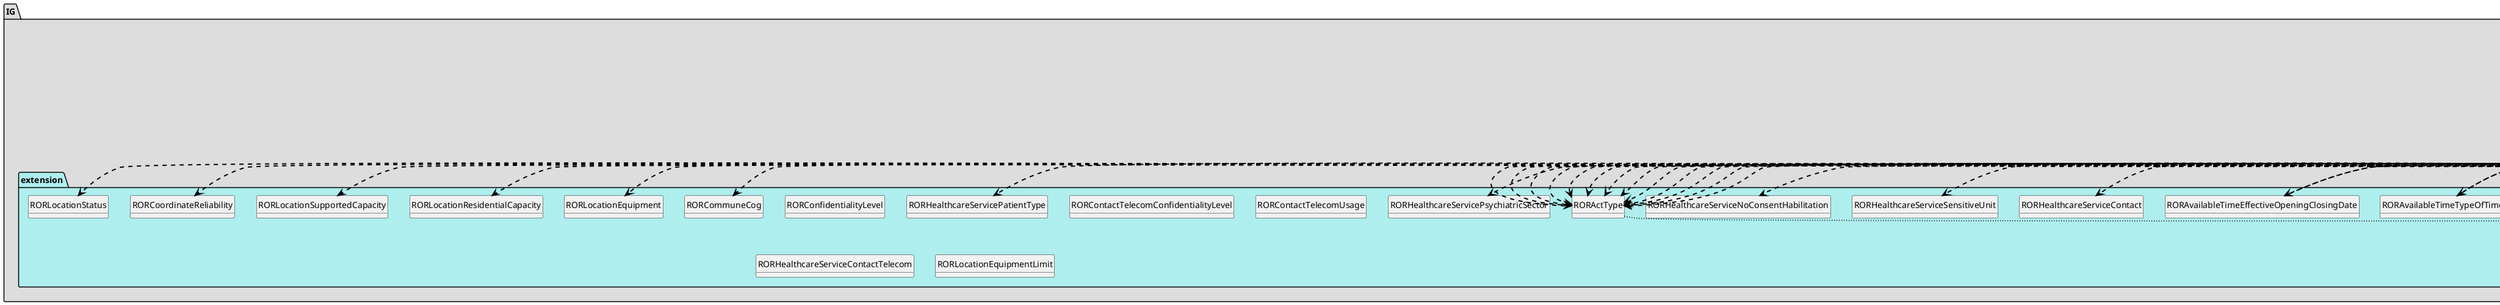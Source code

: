 @startuml
set namespaceSeparator ?
hide circle
hide class fields

package IG #DDDDDD{

     package Profiles #DDDDDD{

        class RORHealthcareService{

             HealthcareService.id => [None..None]
             HealthcareService.meta => [None..None]
             HealthcareService.meta.lastUpdated => [1..None]
             HealthcareService.meta.tag => [None..None]
             HealthcareService.meta.tag:codeRegion => [0..1]
             HealthcareService.extension => [3..None]
             HealthcareService.extension:ror-territorial-division => <&plus>[0..*]
             HealthcareService.extension:ror-healthcareservice-sensitive-unit => <&plus>[1..1]
             HealthcareService.extension:ror-healthcareservice-no-consent-habilitation => <&plus>[0..1]
             HealthcareService.extension:ror-healthcareservice-psychiatric-sector => <&plus>[0..*]
             HealthcareService.extension:ror-healthcareservice-patient-type => <&plus>[1..1]
             HealthcareService.extension:ror-healthcareservice-contact => <&plus>[0..*]
             HealthcareService.extension:ror-meta-creation-date => <&plus>[1..1]
             HealthcareService.identifier => [1..1]
             HealthcareService.active => [None..None]
             HealthcareService.providedBy => [None..None]
             HealthcareService.category => [None..1]
             HealthcareService.type => [1..1]
             HealthcareService.specialty => [1..None]
             HealthcareService.specialty:operationalActivity => [1..1]
             HealthcareService.specialty:operationalActivityFamily => [0..1]
             HealthcareService.location => [None..None]
             HealthcareService.name => [None..None]
             HealthcareService.comment => [None..None]
             HealthcareService.telecom => [None..None]
             HealthcareService.telecom.extension => [2..None]
             HealthcareService.telecom.extension:ror-telecom-communication-channel => <&plus>[1..1]
             HealthcareService.telecom.extension:ror-telecom-usage => <&plus>[0..1]
             HealthcareService.telecom.extension:ror-telecom-confidentiality-level => <&plus>[1..1]
             HealthcareService.telecom.value => [1..None]
             HealthcareService.coverageArea => [None..None]
             HealthcareService.characteristic => [1..None]
             HealthcareService.characteristic.extension:ror-act-type => <&plus>[0..1]
             HealthcareService.characteristic:receptionType => [0..1]
             HealthcareService.characteristic:receptionType.extension:ror-act-type => <&plus>[0..0]
             HealthcareService.characteristic:careMode => [1..1]
             HealthcareService.characteristic:careMode.extension:ror-act-type => <&plus>[0..0]
             HealthcareService.characteristic:receptionModality => [0..*]
             HealthcareService.characteristic:receptionModality.extension:ror-act-type => <&plus>[0..0]
             HealthcareService.characteristic:managementType => [0..*]
             HealthcareService.characteristic:managementType.extension:ror-act-type => <&plus>[0..0]
             HealthcareService.characteristic:specificAct => [0..*]
             HealthcareService.characteristic:specificAct.extension => [1..None]
             HealthcareService.characteristic:specificAct.extension:ror-act-type => <&plus>[1..1]
             HealthcareService.characteristic:specificAct.extension:ror-act-type.value[x] => <&plus>[None..None]
             HealthcareService.characteristic:outsideOfficeAct => [0..*]
             HealthcareService.characteristic:outsideOfficeAct.extension => [1..None]
             HealthcareService.characteristic:outsideOfficeAct.extension:ror-act-type => <&plus>[1..1]
             HealthcareService.characteristic:outsideOfficeAct.extension:ror-act-type.value[x] => <&plus>[None..None]
             HealthcareService.characteristic:takingCareSpeciality => [0..*]
             HealthcareService.characteristic:takingCareSpeciality.extension:ror-act-type => <&plus>[0..0]
             HealthcareService.characteristic:annualOpening => [0..1]
             HealthcareService.characteristic:annualOpening.extension:ror-act-type => <&plus>[0..0]
             HealthcareService.characteristic:ressourceProfession => [0..*]
             HealthcareService.characteristic:ressourceProfession.extension:ror-act-type => <&plus>[0..0]
             HealthcareService.characteristic:specificCompetence => [0..*]
             HealthcareService.characteristic:specificCompetence.extension:ror-act-type => <&plus>[0..0]
             HealthcareService.characteristic:expertiseLevel => [0..*]
             HealthcareService.characteristic:expertiseLevel.extension:ror-act-type => <&plus>[0..0]
             HealthcareService.characteristic:temporalityStopService => [0..1]
             HealthcareService.characteristic:temporalityStopService.extension:ror-act-type => <&plus>[0..0]
             HealthcareService.availableTime => [None..None]
             HealthcareService.availableTime.extension:ror-available-time-type-of-time => <&plus>[0..1]
             HealthcareService.availableTime.extension:ror-available-time-effective-opening-closing-date => <&plus>[0..1]
             HealthcareService.availableTime.extension:ror-available-time-number-days-of-week => <&plus>[0..1]
             HealthcareService.availableTime.daysOfWeek => [None..1]
             HealthcareService.availableTime.availableStartTime => [None..None]
             HealthcareService.availableTime.availableEndTime => [None..None]
             HealthcareService.notAvailable => [None..None]
             HealthcareService.notAvailable:closingReopeningDate => [0..1]
             HealthcareService.notAvailable:closingReopeningDate.id => [1..None]
             HealthcareService.notAvailable:closingReopeningDate.description => [None..None]
             HealthcareService.notAvailable:closingReopeningDate.during.start => [None..None]
             HealthcareService.notAvailable:closingReopeningDate.during.end => [None..None]
        } 

        class RORLocation{

             Location.id => [None..None]
             Location.meta => [None..None]
             Location.meta.lastUpdated => [1..None]
             Location.meta.tag => [None..None]
             Location.meta.tag:codeRegion => [0..1]
             Location.extension => [2..None]
             Location.extension:ror-location-status => <&plus>[0..1]
             Location.extension:ror-commune-cog => <&plus>[1..1]
             Location.extension:ror-location-equipment => <&plus>[0..*]
             Location.extension:ror-location-residential-capacity => <&plus>[0..*]
             Location.extension:ror-location-supported-capacity => <&plus>[0..*]
             Location.extension:ror-meta-creation-date => <&plus>[1..1]
             Location.identifier => [None..None]
             Location.identifier:idExterneSynchro => [0..1]
             Location.identifier:idExterneSynchro.type => [1..None]
             Location.identifier:idExterneSynchro.type.coding.code => [1..None]
             Location.identifier:idLocation => [0..1]
             Location.identifier:idLocation.type => [1..None]
             Location.identifier:idLocation.type.coding.code => [1..None]
             Location.status => [None..None]
             Location.name => [None..None]
             Location.alias => [None..None]
             Location.alias:nomExterneSynchro => [0..1]
             Location.description => [None..None]
             Location.type => [None..1]
             Location.telecom => [None..None]
             Location.telecom.extension => [2..None]
             Location.telecom.extension:ror-telecom-communication-channel => <&plus>[1..1]
             Location.telecom.extension:ror-telecom-usage => <&plus>[0..1]
             Location.telecom.extension:ror-telecom-confidentiality-level => <&plus>[1..1]
             Location.telecom.value => [1..None]
             Location.address => [None..None]
             Location.address.line.extension:careOf => <&plus>[0..1]
             Location.address.line.extension:additionalLocator => <&plus>[0..1]
             Location.address.line.extension:houseNumber => <&plus>[0..1]
             Location.address.line.extension:buildingNumberSuffix => <&plus>[0..1]
             Location.address.line.extension:streetNameType => <&plus>[0..1]
             Location.address.line.extension:streetNameType.value[x] => <&plus>[None..None]
             Location.address.line.extension:streetNameBase => <&plus>[0..1]
             Location.address.line.extension:postalBox => <&plus>[0..1]
             Location.address.line.extension:lieuDit => <&plus>[0..1]
             Location.address.city => [None..None]
             Location.address.postalCode => [None..None]
             Location.position => [None..None]
             Location.position.extension:ror-coordinate-reliability => <&plus>[0..1]
             Location.position.longitude => [None..None]
             Location.position.latitude => [None..None]
             Location.managingOrganization => [None..None]
             Location.partOf => [None..None]
        } 

        class RORMeasure{

             Measure.identifier => [1..1]
             Measure.status => [None..None]
             Measure.date => [None..None]
             Measure.purpose => [1..None]
             Measure.topic => [1..1]
             Measure.type => [1..1]
             Measure.group.code => [1..None]
             Measure.group.description => [1..None]
        } 

        class RORMeasureReport{

             MeasureReport.identifier => [1..1]
             MeasureReport.status => [None..None]
             MeasureReport.type => [None..None]
             MeasureReport.measure => [None..None]
             MeasureReport.subject => [None..None]
             MeasureReport.date => [1..None]
             MeasureReport.reporter => [None..None]
             MeasureReport.period => [None..None]
             MeasureReport.group.code => [1..None]
             MeasureReport.group.measureScore => [1..None]
        } 

        class ROROrganization{

             Organization.meta.lastUpdated => [1..None]
             Organization.meta.tag => [None..None]
             Organization.meta.tag:codeRegion => [0..1]
             Organization.extension => [1..None]
             Organization.extension:ror-organization-price => <&plus>[0..*]
             Organization.extension:ror-territorial-division => <&plus>[0..*]
             Organization.extension:ror-organization-financial-help-type => <&plus>[0..*]
             Organization.extension:ror-organization-accomodation-family => <&plus>[0..1]
             Organization.extension:ror-organization-nb-permanent-social-help-place => <&plus>[0..1]
             Organization.extension:ror-organization-nb-temporary-social-help-place => <&plus>[0..1]
             Organization.extension:ror-organization-accessibility-location => <&plus>[0..1]
             Organization.extension:ror-organization-level-recourse-orsan => <&plus>[0..1]
             Organization.extension:ror-organization-drop-zone => <&plus>[0..1]
             Organization.extension:ror-organization-reopening-date => <&plus>[0..1]
             Organization.extension:ror-organization-creation-date => <&plus>[0..1]
             Organization.extension:ror-organization-closing-type => <&plus>[0..1]
             Organization.extension:organization-period => <&plus>[0..1]
             Organization.extension:ror-meta-comment => <&plus>[0..1]
             Organization.extension:ror-meta-creation-date => <&plus>[1..1]
             Organization.extension:ror-organization-comment => <&plus>[0..1]
             Organization.identifier => [None..None]
             Organization.identifier:idNatSt => [0..1]
             Organization.identifier:idNatSt.type => [None..None]
             Organization.identifier:idNatSt.system => [None..None]
             Organization.identifier:finess => [0..1]
             Organization.identifier:finess.type => [None..None]
             Organization.identifier:finess.system => [None..None]
             Organization.identifier:sirene => [0..1]
             Organization.identifier:sirene.type => [None..None]
             Organization.identifier:sirene.system => [None..None]
             Organization.identifier:rppsRang => [0..1]
             Organization.identifier:rppsRang.type => [None..None]
             Organization.identifier:rppsRang.system => [None..None]
             Organization.identifier:numSIRET => [0..1]
             Organization.identifier:numSIRET.type => [None..None]
             Organization.identifier:numSIRET.system => [None..None]
             Organization.identifier:identifierOI => [0..1]
             Organization.identifier:identifierOI.type => [None..None]
             Organization.identifier:identifierOI.system => [None..None]
             Organization.identifier:adeliRang => [0..1]
             Organization.identifier:adeliRang.type => [None..None]
             Organization.identifier:adeliRang.system => [None..None]
             Organization.type => [None..None]
             Organization.type:statutJuridiqueINSEE => [0..1]
             Organization.type:sousEnsembleAgregatStatutJuridique => [0..1]
             Organization.type:categorieEtablissement => [0..1]
             Organization.type:sphParticipation => [0..1]
             Organization.type:OIType => [0..1]
             Organization.name => [None..None]
             Organization.name.extension:ror-organization-additional-name => <&plus>[0..1]
             Organization.alias => [None..1]
             Organization.telecom => [None..None]
             Organization.telecom.extension => [2..None]
             Organization.telecom.extension:ror-telecom-communication-channel => <&plus>[1..1]
             Organization.telecom.extension:ror-telecom-usage => <&plus>[0..1]
             Organization.telecom.extension:ror-telecom-confidentiality-level => <&plus>[1..1]
             Organization.telecom.value => [None..None]
             Organization.address => [None..1]
             Organization.address.extension:inseeCode => <&plus>[None..None]
             Organization.address.extension:inseeCode.extension => <&plus>[None..0]
             Organization.address.extension:inseeCode.value[x] => <&plus>[None..None]
             Organization.address.extension:ror-organization-geolocation => <&plus>[0..1]
             Organization.address.extension:ror-organization-geolocation.extension => <&plus>[2..None]
             Organization.address.extension:ror-organization-geolocation.extension:ror-confidence-geolocation => <&plus>[0..1]
             Organization.address.line.extension:careOf => <&plus>[0..1]
             Organization.address.line.extension:additionalLocator => <&plus>[0..1]
             Organization.address.line.extension:houseNumber => <&plus>[0..1]
             Organization.address.line.extension:buildingNumberSuffix => <&plus>[0..1]
             Organization.address.line.extension:streetNameType => <&plus>[0..1]
             Organization.address.line.extension:streetNameType.value[x] => <&plus>[None..None]
             Organization.address.line.extension:postalBox => <&plus>[0..1]
             Organization.address.line.extension:streetNameBase => <&plus>[0..1]
             Organization.address.line.extension:lieuDit => <&plus>[0..1]
             Organization.address.city => [None..None]
             Organization.address.postalCode => [None..None]
             Organization.partOf => [None..None]
             Organization.contact.extension:ror-contact-function-contact => <&plus>[0..1]
             Organization.contact.extension:ror-contact-description => <&plus>[0..1]
             Organization.contact.extension:ror-contact-confidentiality-level => <&plus>[0..1]
             Organization.contact.purpose => [None..None]
             Organization.contact.name => [None..None]
             Organization.contact.telecom.extension => [2..None]
             Organization.contact.telecom.extension:ror-telecom-confidentiality-level => <&plus>[1..1]
             Organization.contact.telecom.extension:ror-telecom-usage => <&plus>[0..1]
             Organization.contact.telecom.extension:ror-telecom-communication-channel => <&plus>[1..1]
             Organization.contact.telecom.value => [None..None]
        } 

        class RORPractitioner{

             Practitioner.id => [None..None]
             Practitioner.meta => [None..None]
             Practitioner.meta.lastUpdated => [1..None]
             Practitioner.meta.tag => [None..None]
             Practitioner.meta.tag:codeRegion => [0..1]
             Practitioner.extension => [1..None]
             Practitioner.extension:ror-meta-creation-date => <&plus>[1..1]
             Practitioner.identifier => [1..1]
             Practitioner.identifier.system => [None..None]
             Practitioner.name.prefix => [None..1]
             Practitioner.telecom => [None..None]
             Practitioner.telecom.extension => [2..None]
             Practitioner.telecom.extension:ror-telecom-communication-channel => <&plus>[1..1]
             Practitioner.telecom.extension:ror-telecom-usage => <&plus>[0..1]
             Practitioner.telecom.extension:ror-telecom-confidentiality-level => <&plus>[1..1]
             Practitioner.telecom.value => [1..None]
             Practitioner.qualification.issuer => [None..None]
        } 

        class RORPractitionerRole{

             PractitionerRole.id => [None..None]
             PractitionerRole.meta => [None..None]
             PractitionerRole.meta.lastUpdated => [1..None]
             PractitionerRole.meta.tag => [None..None]
             PractitionerRole.meta.tag:codeRegion => [0..1]
             PractitionerRole.extension => [2..None]
             PractitionerRole.extension:ror-practitionerrole-unit-exercise-mode => <&plus>[1..1]
             PractitionerRole.extension:ror-practitionerrole-name => <&plus>[0..1]
             PractitionerRole.extension:contracted => <&plus>[0..1]
             PractitionerRole.extension:contracted.extension => <&plus>[None..0]
             PractitionerRole.extension:contracted.value[x] => <&plus>[None..None]
             PractitionerRole.extension:optionCAS => <&plus>[0..1]
             PractitionerRole.extension:optionCAS.value[x] => <&plus>[None..None]
             PractitionerRole.extension:vitalAccepted => <&plus>[0..1]
             PractitionerRole.extension:vitalAccepted.value[x] => <&plus>[None..None]
             PractitionerRole.extension:ror-meta-creation-date => <&plus>[1..1]
             PractitionerRole.extension:ror-meta-comment => <&plus>[0..1]
             PractitionerRole.identifier => [None..1]
             PractitionerRole.practitioner => [1..None]
             PractitionerRole.organization => [None..None]
             PractitionerRole.code => [1..1]
             PractitionerRole.specialty => [1..None]
             PractitionerRole.specialty:expertiseType => [1..1]
             PractitionerRole.specialty:specialty => [0..1]
             PractitionerRole.specialty:competence => [0..1]
             PractitionerRole.specialty:exclusiveCompetence => [0..1]
             PractitionerRole.specialty:specificOrientation => [0..1]
             PractitionerRole.specialty:expertiseCapacity => [0..1]
             PractitionerRole.specialty:qualificationPAC => [0..1]
             PractitionerRole.specialty:nonQualifyingDESC => [0..1]
             PractitionerRole.specialty:supplementaryExerciseRight => [0..1]
             PractitionerRole.specialty:specificCompetence => [0..*]
             PractitionerRole.location => [None..None]
             PractitionerRole.healthcareService => [1..1]
             PractitionerRole.telecom => [None..1]
             PractitionerRole.telecom.extension => [2..None]
             PractitionerRole.telecom.extension:ror-telecom-communication-channel => <&plus>[1..1]
             PractitionerRole.telecom.extension:ror-telecom-usage => <&plus>[0..1]
             PractitionerRole.telecom.extension:ror-telecom-confidentiality-level => <&plus>[1..1]
             PractitionerRole.telecom.value => [1..None]
             PractitionerRole.availableTime => [None..1]
             PractitionerRole.availableTime.extension:ror-available-time-type-of-time => <&plus>[0..1]
             PractitionerRole.availableTime.extension:ror-available-time-effective-opening-closing-date => <&plus>[0..1]
             PractitionerRole.availableTime.extension:ror-available-time-number-days-of-week => <&plus>[0..1]
             PractitionerRole.availableTime.availableStartTime => [None..None]
             PractitionerRole.availableTime.availableEndTime => [None..None]
        } 

        class RORQuestionnaire{

             Questionnaire.identifier => [None..1]
             Questionnaire.version => [None..None]
             Questionnaire.name => [1..None]
             Questionnaire.title => [1..None]
             Questionnaire.derivedFrom => [None..None]
             Questionnaire.subjectType => [1..None]
             Questionnaire.date => [None..None]
             Questionnaire.publisher => [None..None]
             Questionnaire.description => [None..None]
             Questionnaire.useContext => [1..None]
             Questionnaire.useContext:catEG => [1..*]
             Questionnaire.useContext:catEG.code => [None..None]
             Questionnaire.useContext:catEG.value[x] => [None..None]
             Questionnaire.useContext:catEG.value[x]:valueCodeableConcept => [0..1]
             Questionnaire.useContext:catPS => [0..*]
             Questionnaire.useContext:catPS.code => [None..None]
             Questionnaire.useContext:catPS.value[x] => [None..None]
             Questionnaire.useContext:catPS.value[x]:valueCodeableConcept => [0..1]
             Questionnaire.useContext:catSpeOrdinal => [0..*]
             Questionnaire.useContext:catSpeOrdinal.code => [None..None]
             Questionnaire.useContext:catSpeOrdinal.value[x] => [None..None]
             Questionnaire.useContext:catSpeOrdinal.value[x]:valueCodeableConcept => [0..1]
             Questionnaire.approvalDate => [None..None]
             Questionnaire.lastReviewDate => [None..None]
             Questionnaire.effectivePeriod => [None..None]
             Questionnaire.code => [None..0]
             Questionnaire.item => [None..None]
             Questionnaire.item.definition => [None..None]
             Questionnaire.item.code => [None..0]
             Questionnaire.item.required => [None..None]
             Questionnaire.item.answerValueSet => [None..None]
        } 

        class RORTask{

             Task.identifier => [None..1]
             Task.partOf => [None..None]
             Task.status => [None..None]
             Task.businessStatus => [1..None]
             Task.code => [1..None]
             Task.description => [None..None]
             Task.focus => [1..None]
             Task.executionPeriod.start => [None..None]
             Task.executionPeriod.end => [None..None]
             Task.authoredOn => [1..None]
             Task.lastModified => [1..None]
             Task.requester => [None..None]
             Task.owner => [None..None]
             Task.location => [None..None]
             Task.reasonCode => [1..None]
             Task.restriction.recipient => [None..None]
             Task.input => [1..None]
             Task.input:ruleErrorId => [0..1]
             Task.input:ruleErrorId.type => [None..None]
             Task.input:ruleErrorId.value[x] => [None..None]
             Task.input:errorValue => [0..*]
             Task.input:errorValue.type => [None..None]
             Task.input:proposedValue => [0..*]
             Task.input:proposedValue.type => [None..None]
             Task.input:pathElementError => [0..1]
             Task.input:pathElementError.type => [None..None]
             Task.input:pathElementError.value[x] => [None..None]
             Task.input:systemRequester => [1..1]
             Task.input:systemRequester.type => [None..None]
             Task.input:systemRequester.value[x] => [None..None]
             Task.input:identifierRequester => [0..1]
             Task.input:identifierRequester.type => [None..None]
             Task.input:identifierRequester.value[x] => [None..None]
             Task.output => [None..None]
             Task.output:newValue => [0..*]
             Task.output:newValue.type => [None..None]
             Task.output:identifierAnalyst => [0..1]
             Task.output:identifierAnalyst.type => [None..None]
             Task.output:identifierAnalyst.value[x] => [None..None]
         }

     }
     package extension #paleturquoise {

     RORHealthcareService -[#black,dashed,thickness=2]-> RORTerritorialDivision
     RORHealthcareService -[#black,dashed,thickness=2]-> RORHealthcareServiceSensitiveUnit
     RORHealthcareService -[#black,dashed,thickness=2]-> RORHealthcareServiceNoConsentHabilitation
     RORHealthcareService -[#black,dashed,thickness=2]-> RORHealthcareServicePsychiatricSector
     RORHealthcareService -[#black,dashed,thickness=2]-> RORHealthcareServicePatientType
     RORHealthcareService -[#black,dashed,thickness=2]-> RORHealthcareServiceContact
     RORHealthcareService -[#black,dashed,thickness=2]-> RORMetaCreationDate
     RORHealthcareService -[#black,dashed,thickness=2]-> RORTelecomCommunicationChannel
     RORHealthcareService -[#black,dashed,thickness=2]-> RORTelecomUsage
     RORHealthcareService -[#black,dashed,thickness=2]-> RORTelecomConfidentialityLevel
     RORHealthcareService -[#black,dashed,thickness=2]-> RORActType
     RORHealthcareService -[#black,dashed,thickness=2]-> RORActType
     RORHealthcareService -[#black,dashed,thickness=2]-> RORActType
     RORHealthcareService -[#black,dashed,thickness=2]-> RORActType
     RORHealthcareService -[#black,dashed,thickness=2]-> RORActType
     RORHealthcareService -[#black,dashed,thickness=2]-> RORActType
     RORHealthcareService -[#black,dashed,thickness=2]-> RORActType
     RORHealthcareService -[#black,dashed,thickness=2]-> RORActType
     RORHealthcareService -[#black,dashed,thickness=2]-> RORActType
     RORHealthcareService -[#black,dashed,thickness=2]-> RORActType
     RORHealthcareService -[#black,dashed,thickness=2]-> RORActType
     RORHealthcareService -[#black,dashed,thickness=2]-> RORActType
     RORHealthcareService -[#black,dashed,thickness=2]-> RORActType
     RORHealthcareService -[#black,dashed,thickness=2]-> RORAvailableTimeTypeOfTime
     RORHealthcareService -[#black,dashed,thickness=2]-> RORAvailableTimeEffectiveOpeningClosingDate
     RORHealthcareService -[#black,dashed,thickness=2]-> RORAvailableTimeNumberDaysofWeek
     RORLocation -[#black,dashed,thickness=2]-> RORLocationStatus
     RORLocation -[#black,dashed,thickness=2]-> RORCommuneCog
     RORLocation -[#black,dashed,thickness=2]-> RORLocationEquipment
     RORLocation -[#black,dashed,thickness=2]-> RORLocationResidentialCapacity
     RORLocation -[#black,dashed,thickness=2]-> RORLocationSupportedCapacity
     RORLocation -[#black,dashed,thickness=2]-> RORMetaCreationDate
     RORLocation -[#black,dashed,thickness=2]-> RORTelecomCommunicationChannel
     RORLocation -[#black,dashed,thickness=2]-> RORTelecomUsage
     RORLocation -[#black,dashed,thickness=2]-> RORTelecomConfidentialityLevel
     RORLocation -[#black,dashed,thickness=2]-> AsLieuDit
     RORLocation -[#black,dashed,thickness=2]-> RORCoordinateReliability
     ROROrganization -[#black,dashed,thickness=2]-> ROROrganizationPrice
     ROROrganization -[#black,dashed,thickness=2]-> RORTerritorialDivision
     ROROrganization -[#black,dashed,thickness=2]-> ROROrganizationFinancialHelpType
     ROROrganization -[#black,dashed,thickness=2]-> ROROrganizationAccomodationFamily
     ROROrganization -[#black,dashed,thickness=2]-> ROROrganizationNbPermanentSocialHelpPlace
     ROROrganization -[#black,dashed,thickness=2]-> ROROrganizationNbTemporarySocialHelpPlace
     ROROrganization -[#black,dashed,thickness=2]-> ROROrganizationAccessibilityLocation
     ROROrganization -[#black,dashed,thickness=2]-> ROROrganizationLevelRecourseORSAN
     ROROrganization -[#black,dashed,thickness=2]-> ROROrganizationDropZone
     ROROrganization -[#black,dashed,thickness=2]-> ROROrganizationReopeningDate
     ROROrganization -[#black,dashed,thickness=2]-> ROROrganizationCreationDate
     ROROrganization -[#black,dashed,thickness=2]-> ROROrganizationClosingType
     ROROrganization -[#black,dashed,thickness=2]-> RORMetaComment
     ROROrganization -[#black,dashed,thickness=2]-> RORMetaCreationDate
     ROROrganization -[#black,dashed,thickness=2]-> ROROrganizationComment
     ROROrganization -[#black,dashed,thickness=2]-> ROROrganizationAdditionalName
     ROROrganization -[#black,dashed,thickness=2]-> RORTelecomCommunicationChannel
     ROROrganization -[#black,dashed,thickness=2]-> RORTelecomUsage
     ROROrganization -[#black,dashed,thickness=2]-> RORTelecomConfidentialityLevel
     ROROrganization -[#black,dashed,thickness=2]-> RORConfidenceGeolocation
     ROROrganization -[#black,dashed,thickness=2]-> AsLieuDit
     ROROrganization -[#black,dashed,thickness=2]-> RORContactFunctionContact
     ROROrganization -[#black,dashed,thickness=2]-> RORContactDescription
     ROROrganization -[#black,dashed,thickness=2]-> RORContactConfidentialityLevel
     ROROrganization -[#black,dashed,thickness=2]-> RORTelecomConfidentialityLevel
     ROROrganization -[#black,dashed,thickness=2]-> RORTelecomUsage
     ROROrganization -[#black,dashed,thickness=2]-> RORTelecomCommunicationChannel
     RORPractitioner -[#black,dashed,thickness=2]-> RORMetaCreationDate
     RORPractitioner -[#black,dashed,thickness=2]-> RORTelecomCommunicationChannel
     RORPractitioner -[#black,dashed,thickness=2]-> RORTelecomUsage
     RORPractitioner -[#black,dashed,thickness=2]-> RORTelecomConfidentialityLevel
     RORPractitionerRole -[#black,dashed,thickness=2]-> RORPractitionerRoleUnitExerciseMode
     RORPractitionerRole -[#black,dashed,thickness=2]-> RORPractitionerRoleName
     RORPractitionerRole -[#black,dashed,thickness=2]-> RORMetaCreationDate
     RORPractitionerRole -[#black,dashed,thickness=2]-> RORMetaComment
     RORPractitionerRole -[#black,dashed,thickness=2]-> RORTelecomCommunicationChannel
     RORPractitionerRole -[#black,dashed,thickness=2]-> RORTelecomUsage
     RORPractitionerRole -[#black,dashed,thickness=2]-> RORTelecomConfidentialityLevel
     RORPractitionerRole -[#black,dashed,thickness=2]-> RORAvailableTimeTypeOfTime
     RORPractitionerRole -[#black,dashed,thickness=2]-> RORAvailableTimeEffectiveOpeningClosingDate
     RORPractitionerRole -[#black,dashed,thickness=2]-> RORAvailableTimeNumberDaysofWeek

        class RORPractitionerRoleName{

          Extension.extension => [1..None]
          Extension.extension:exerciseTitle => [0..1]
          Extension.extension:exerciseTitle.extension => [None..0]
          Extension.extension:exerciseTitle.url => [None..None]
          Extension.extension:exerciseTitle.value[x] => [None..None]
          Extension.extension:exerciseTitle.value[x]:valueCodeableConcept => [0..1]
          Extension.extension:exerciseLastName => [1..1]
          Extension.extension:exerciseLastName.extension => [None..0]
          Extension.extension:exerciseLastName.url => [None..None]
          Extension.extension:exerciseLastName.value[x] => [None..None]
          Extension.extension:exerciseFirstName => [0..1]
          Extension.extension:exerciseFirstName.extension => [None..0]
          Extension.extension:exerciseFirstName.url => [None..None]
          Extension.extension:exerciseFirstName.value[x] => [None..None]
          Extension.url => [None..None]
          Extension.value[x] => [None..0]
        } 
        class AsLieuDit{

          Extension.extension => [None..0]
          Extension.url => [None..None]
          Extension.value[x] => [None..None]
        } 
        class RORActType{

          Extension.extension => [None..0]
          Extension.url => [None..None]
          Extension.value[x] => [None..None]
        } 
        class RORAvailableTimeEffectiveOpeningClosingDate{

          Extension.extension => [None..0]
          Extension.url => [None..None]
          Extension.value[x] => [None..None]
          Extension.value[x].start => [None..None]
          Extension.value[x].end => [None..None]
        } 
        class RORAvailableTimeNumberDaysofWeek{

          Extension.extension => [None..0]
          Extension.url => [None..None]
          Extension.value[x] => [None..None]
        } 
        class RORAvailableTimeTypeOfTime{

          Extension.extension => [None..0]
          Extension.url => [None..None]
          Extension.value[x] => [None..None]
        } 
        class RORCommuneCog{

          Extension.extension => [None..0]
          Extension.url => [None..None]
          Extension.value[x] => [None..None]
        } 
        class RORConfidenceGeolocation{

          Extension.extension => [None..0]
          Extension.url => [None..None]
          Extension.value[x] => [None..None]
        } 
        class RORConfidentialityLevel{

          Extension.extension => [None..0]
          Extension.url => [None..None]
          Extension.value[x] => [None..None]
        } 
        class RORContactConfidentialityLevel{

          Extension.extension => [None..0]
          Extension.url => [None..None]
          Extension.value[x] => [None..None]
        } 
        class RORContactDescription{

          Extension.extension => [None..0]
          Extension.url => [None..None]
          Extension.value[x] => [None..None]
        } 
        class RORContactFunctionContact{

          Extension.extension => [None..0]
          Extension.url => [None..None]
          Extension.value[x] => [None..None]
        } 
        class RORContactTelecomConfidentialityLevel{

          Extension.extension => [None..0]
          Extension.url => [None..None]
          Extension.value[x] => [None..None]
        } 
        class RORContactTelecomUsage{

          Extension.extension => [None..0]
          Extension.url => [None..None]
          Extension.value[x] => [None..None]
        } 
        class RORCoordinateReliability{

          Extension.extension => [None..0]
          Extension.url => [None..None]
          Extension.value[x] => [None..None]
        } 
        class RORHealthcareServiceContactTelecom{

          Extension.extension => [3..None]
          Extension.extension:ror-telecom-communication-channel => [1..1]
          Extension.extension:ror-telecom-usage => [0..1]
          Extension.extension:ror-telecom-confidentiality-level => [1..1]
          Extension.extension:telecomAddress => [1..1]
          Extension.extension:telecomAddress.extension => [None..0]
          Extension.extension:telecomAddress.url => [None..None]
          Extension.extension:telecomAddress.value[x] => [None..None]
          Extension.url => [None..None]
          Extension.value[x] => [None..0]
        } 
        class RORHealthcareServiceContact{

          Extension.extension => [1..None]
          Extension.extension:name => [0..1]
          Extension.extension:name.extension => [None..0]
          Extension.extension:name.url => [None..None]
          Extension.extension:name.value[x] => [None..None]
          Extension.extension:ror-function-contact => [0..1]
          Extension.extension:purposeContact => [0..1]
          Extension.extension:purposeContact.extension => [None..0]
          Extension.extension:purposeContact.url => [None..None]
          Extension.extension:purposeContact.value[x] => [None..None]
          Extension.extension:description => [0..1]
          Extension.extension:description.extension => [None..0]
          Extension.extension:description.url => [None..None]
          Extension.extension:description.value[x] => [None..None]
          Extension.extension:ror-confidentiality-level => [1..1]
          Extension.extension:ror-healthcareservice-contact-telecom => [0..*]
          Extension.url => [None..None]
          Extension.value[x] => [None..0]
        } 
        class RORHealthcareServiceNoConsentHabilitation{

          Extension.extension => [None..0]
          Extension.url => [None..None]
          Extension.value[x] => [None..None]
        } 
        class RORHealthcareServicePatientType{

          Extension.extension => [1..None]
          Extension.extension:supportedPatientInfo => [0..*]
          Extension.extension:supportedPatientInfo.extension => [None..0]
          Extension.extension:supportedPatientInfo.url => [None..None]
          Extension.extension:supportedPatientInfo.value[x] => [None..None]
          Extension.extension:ageRange => [1..1]
          Extension.extension:ageRange.extension => [None..0]
          Extension.extension:ageRange.url => [None..None]
          Extension.extension:ageRange.value[x] => [None..None]
          Extension.extension:ageRange.value[x].low => [1..None]
          Extension.extension:ageRange.value[x].high => [1..None]
          Extension.url => [None..None]
          Extension.value[x] => [None..0]
        } 
        class RORHealthcareServicePsychiatricSector{

          Extension.extension => [None..0]
          Extension.url => [None..None]
          Extension.value[x] => [None..None]
        } 
        class RORHealthcareServiceSensitiveUnit{

          Extension.extension => [None..0]
          Extension.url => [None..None]
          Extension.value[x] => [None..None]
        } 
        class RORLocationEquipmentLimit{

          Extension.extension => [2..None]
          Extension.extension:equipmentFeature => [1..1]
          Extension.extension:equipmentFeature.extension => [None..0]
          Extension.extension:equipmentFeature.url => [None..None]
          Extension.extension:equipmentFeature.value[x] => [None..None]
          Extension.extension:limitValue => [1..1]
          Extension.extension:limitValue.extension => [None..0]
          Extension.extension:limitValue.url => [None..None]
          Extension.extension:limitValue.value[x] => [None..None]
          Extension.url => [None..None]
          Extension.value[x] => [None..0]
        } 
        class RORLocationEquipment{

          Extension.extension => [1..None]
          Extension.extension:equipmentType => [1..1]
          Extension.extension:equipmentType.extension => [None..0]
          Extension.extension:equipmentType.url => [None..None]
          Extension.extension:equipmentType.value[x] => [None..None]
          Extension.extension:nbInService => [0..1]
          Extension.extension:nbInService.extension => [None..0]
          Extension.extension:nbInService.url => [None..None]
          Extension.extension:nbInService.value[x] => [None..None]
          Extension.extension:ror-location-equipment-limit => [0..*]
          Extension.url => [None..None]
          Extension.value[x] => [None..0]
        } 
        class RORLocationResidentialCapacity{

          Extension.extension => [1..None]
          Extension.extension:residentialType => [1..1]
          Extension.extension:residentialType.extension => [None..0]
          Extension.extension:residentialType.url => [None..None]
          Extension.extension:residentialType.value[x] => [None..None]
          Extension.extension:residentialNumber => [0..1]
          Extension.extension:residentialNumber.extension => [None..0]
          Extension.extension:residentialNumber.url => [None..None]
          Extension.extension:residentialNumber.value[x] => [None..None]
          Extension.url => [None..None]
          Extension.value[x] => [None..0]
        } 
        class RORLocationStatus{

          Extension.extension => [None..0]
          Extension.url => [None..None]
          Extension.value[x] => [None..None]
        } 
        class RORLocationSupportedCapacity{

          Extension.extension => [7..None]
          Extension.extension:capacityType => [1..1]
          Extension.extension:capacityType.extension => [None..0]
          Extension.extension:capacityType.url => [None..None]
          Extension.extension:capacityType.value[x] => [None..None]
          Extension.extension:capacityStatus => [1..1]
          Extension.extension:capacityStatus.extension => [None..0]
          Extension.extension:capacityStatus.url => [None..None]
          Extension.extension:capacityStatus.value[x] => [None..None]
          Extension.extension:temporalityCapacity => [1..1]
          Extension.extension:temporalityCapacity.extension => [None..0]
          Extension.extension:temporalityCapacity.url => [None..None]
          Extension.extension:temporalityCapacity.value[x] => [None..None]
          Extension.extension:nbCapacity => [1..1]
          Extension.extension:nbCapacity.extension => [None..0]
          Extension.extension:nbCapacity.url => [None..None]
          Extension.extension:nbCapacity.value[x] => [None..None]
          Extension.extension:capacitySourceType => [1..1]
          Extension.extension:capacitySourceType.extension => [None..0]
          Extension.extension:capacitySourceType.url => [None..None]
          Extension.extension:capacitySourceType.value[x] => [None..None]
          Extension.extension:genderCapacityAvailable => [0..1]
          Extension.extension:genderCapacityAvailable.extension => [None..0]
          Extension.extension:genderCapacityAvailable.url => [None..None]
          Extension.extension:genderCapacityAvailable.value[x] => [None..None]
          Extension.extension:capacityUpdateDate => [1..1]
          Extension.extension:capacityUpdateDate.extension => [None..0]
          Extension.extension:capacityUpdateDate.url => [None..None]
          Extension.extension:capacityUpdateDate.value[x] => [None..None]
          Extension.extension:capacityClosingType => [0..1]
          Extension.extension:capacityClosingType.extension => [None..0]
          Extension.extension:capacityClosingType.url => [None..None]
          Extension.extension:capacityClosingType.value[x] => [None..None]
          Extension.extension:additionalBedType => [0..1]
          Extension.extension:additionalBedType.extension => [None..0]
          Extension.extension:additionalBedType.url => [None..None]
          Extension.extension:additionalBedType.value[x] => [None..None]
          Extension.extension:crisisType => [0..1]
          Extension.extension:crisisType.extension => [None..0]
          Extension.extension:crisisType.url => [None..None]
          Extension.extension:crisisType.value[x] => [None..None]
          Extension.extension:temporaryAssignement => [1..1]
          Extension.extension:temporaryAssignement.extension => [None..0]
          Extension.extension:temporaryAssignement.url => [None..None]
          Extension.extension:temporaryAssignement.value[x] => [None..None]
          Extension.url => [None..None]
          Extension.value[x] => [None..0]
        } 
        class RORMetaComment{

          Extension.extension => [None..0]
          Extension.url => [None..None]
          Extension.value[x] => [None..None]
        } 
        class RORMetaCreationDate{

          Extension.extension => [None..0]
          Extension.url => [None..None]
          Extension.value[x] => [None..None]
        } 
        class ROROrganizationAccessibilityLocation{

          Extension.extension => [None..0]
          Extension.url => [None..None]
          Extension.value[x] => [None..None]
        } 
        class ROROrganizationAccomodationFamily{

          Extension.extension => [None..0]
          Extension.url => [None..None]
          Extension.value[x] => [None..None]
        } 
        class ROROrganizationAdditionalName{

          Extension.extension => [None..0]
          Extension.url => [None..None]
          Extension.value[x] => [None..None]
        } 
        class ROROrganizationClosingType{

          Extension.extension => [None..0]
          Extension.url => [None..None]
          Extension.value[x] => [None..None]
        } 
        class ROROrganizationComment{

          Extension.extension => [None..0]
          Extension.url => [None..None]
          Extension.value[x] => [None..None]
        } 
        class ROROrganizationCreationDate{

          Extension.extension => [None..0]
          Extension.url => [None..None]
          Extension.value[x] => [None..None]
        } 
        class ROROrganizationDropZone{

          Extension.extension => [None..0]
          Extension.url => [None..None]
          Extension.value[x] => [None..None]
        } 
        class ROROrganizationFinancialHelpType{

          Extension.extension => [None..0]
          Extension.url => [None..None]
          Extension.value[x] => [None..None]
        } 
        class ROROrganizationLevelRecourseORSAN{

          Extension.extension => [None..0]
          Extension.url => [None..None]
          Extension.value[x] => [None..None]
        } 
        class ROROrganizationNbPermanentSocialHelpPlace{

          Extension.extension => [None..0]
          Extension.url => [None..None]
          Extension.value[x] => [None..None]
        } 
        class ROROrganizationNbTemporarySocialHelpPlace{

          Extension.extension => [None..0]
          Extension.url => [None..None]
          Extension.value[x] => [None..None]
        } 
        class ROROrganizationPrice{

          Extension.extension => [3..None]
          Extension.extension:priceType => [1..1]
          Extension.extension:priceType.extension => [None..0]
          Extension.extension:priceType.url => [None..None]
          Extension.extension:priceType.value[x] => [None..None]
          Extension.extension:priceUnit => [1..1]
          Extension.extension:priceUnit.extension => [None..0]
          Extension.extension:priceUnit.url => [None..None]
          Extension.extension:priceUnit.value[x] => [None..None]
          Extension.extension:amount => [1..1]
          Extension.extension:amount.extension => [None..0]
          Extension.extension:amount.url => [None..None]
          Extension.extension:amount.value[x] => [None..None]
          Extension.extension:startDate => [0..1]
          Extension.extension:startDate.extension => [None..0]
          Extension.extension:startDate.url => [None..None]
          Extension.extension:startDate.value[x] => [None..None]
          Extension.extension:under60 => [0..1]
          Extension.extension:under60.extension => [None..0]
          Extension.extension:under60.url => [None..None]
          Extension.extension:under60.value[x] => [None..None]
          Extension.extension:deliveryIncluded => [0..*]
          Extension.extension:deliveryIncluded.extension => [None..0]
          Extension.extension:deliveryIncluded.url => [None..None]
          Extension.extension:deliveryIncluded.value[x] => [None..None]
          Extension.extension:othersDeliveryIncluded => [0..*]
          Extension.extension:othersDeliveryIncluded.extension => [None..0]
          Extension.extension:othersDeliveryIncluded.url => [None..None]
          Extension.extension:othersDeliveryIncluded.value[x] => [None..None]
          Extension.extension:residentialType => [0..1]
          Extension.extension:residentialType.extension => [None..0]
          Extension.extension:residentialType.url => [None..None]
          Extension.extension:residentialType.value[x] => [None..None]
          Extension.extension:specialPrice => [0..1]
          Extension.extension:specialPrice.extension => [None..0]
          Extension.extension:specialPrice.url => [None..None]
          Extension.extension:specialPrice.value[x] => [None..None]
          Extension.extension:welcomeType => [0..1]
          Extension.extension:welcomeType.extension => [None..0]
          Extension.extension:welcomeType.url => [None..None]
          Extension.extension:welcomeType.value[x] => [None..None]
          Extension.extension:mealDeliveryName => [0..1]
          Extension.extension:mealDeliveryName.extension => [None..0]
          Extension.extension:mealDeliveryName.url => [None..None]
          Extension.extension:mealDeliveryName.value[x] => [None..None]
          Extension.extension:dependencyLevel => [0..1]
          Extension.extension:dependencyLevel.extension => [None..0]
          Extension.extension:dependencyLevel.url => [None..None]
          Extension.extension:dependencyLevel.value[x] => [None..None]
          Extension.extension:humanHelpPriceName => [0..1]
          Extension.extension:humanHelpPriceName.extension => [None..0]
          Extension.extension:humanHelpPriceName.url => [None..None]
          Extension.extension:humanHelpPriceName.value[x] => [None..None]
          Extension.extension:managementType => [0..1]
          Extension.extension:managementType.extension => [None..0]
          Extension.extension:managementType.url => [None..None]
          Extension.extension:managementType.value[x] => [None..None]
          Extension.extension:otherAdditionalServiceName => [0..1]
          Extension.extension:otherAdditionalServiceName.extension => [None..0]
          Extension.extension:otherAdditionalServiceName.url => [None..None]
          Extension.extension:otherAdditionalServiceName.value[x] => [None..None]
          Extension.extension:additionalServiceName => [0..1]
          Extension.extension:additionalServiceName.extension => [None..0]
          Extension.extension:additionalServiceName.url => [None..None]
          Extension.extension:additionalServiceName.value[x] => [None..None]
          Extension.url => [None..None]
          Extension.value[x] => [None..0]
        } 
        class ROROrganizationReopeningDate{

          Extension.extension => [None..0]
          Extension.url => [None..None]
          Extension.value[x] => [None..None]
        } 
        class RORPractitionerRoleUnitExerciseMode{

          Extension.extension => [None..0]
          Extension.url => [None..None]
          Extension.value[x] => [None..None]
        } 
        class RORTelecomCommunicationChannel{

          Extension.extension => [None..0]
          Extension.url => [None..None]
          Extension.value[x] => [None..None]
        } 
        class RORTelecomConfidentialityLevel{

          Extension.extension => [None..0]
          Extension.url => [None..None]
          Extension.value[x] => [None..None]
        } 
        class RORTelecomUsage{

          Extension.extension => [None..0]
          Extension.url => [None..None]
          Extension.value[x] => [None..None]
        } 
        class RORTerritorialDivision{

          Extension.extension => [2..None]
          Extension.extension:typeTerritorialDivision => [1..1]
          Extension.extension:typeTerritorialDivision.extension => [None..0]
          Extension.extension:typeTerritorialDivision.url => [None..None]
          Extension.extension:typeTerritorialDivision.value[x] => [None..None]
          Extension.extension:codeTerritorialDivision => [1..1]
          Extension.extension:codeTerritorialDivision.extension => [None..0]
          Extension.extension:codeTerritorialDivision.url => [None..None]
          Extension.extension:codeTerritorialDivision.value[x] => [None..None]
          Extension.url => [None..None]
          Extension.value[x] => [None..0]
         }
     }
     package valueset #PaleVioletRed{

        class ActTypeRORValueSet  

     RORActType -[#black,dotted,thickness=2]-> ActTypeRORValueSet

        class RORUsageContextTypeVS  

     RORQuestionnaire -[#black,dotted,thickness=2]-> RORUsageContextTypeVS

        class RORUsageContextTypeVS  

     RORQuestionnaire -[#black,dotted,thickness=2]-> RORUsageContextTypeVS

        class RORUsageContextTypeVS  

     RORQuestionnaire -[#black,dotted,thickness=2]-> RORUsageContextTypeVS

        class CodeRegionTerritorialDivisionRORValueSet  

     RORTerritorialDivision -[#black,dotted,thickness=2]-> CodeRegionTerritorialDivisionRORValueSet
       }

package "Ressources de base" #palegreen {

 class "HealthcareService" as  classccfbac0a7f2dd501f3a20274066b28a3 

    classccfbac0a7f2dd501f3a20274066b28a3 --> RORHealthcareService

 class "Location" as  classce5bf551379459c1c61d2a204061c455 

    classce5bf551379459c1c61d2a204061c455 --> RORLocation

 class "Measure" as  class0cbbe0321e0c40dfa77a159ef6bfad6b 

    class0cbbe0321e0c40dfa77a159ef6bfad6b --> RORMeasure

 class "MeasureReport" as  class3dfc5c74a4be59950c5247f2b94092c7 

    class3dfc5c74a4be59950c5247f2b94092c7 --> RORMeasureReport

 class "http://interopsante.org/fhir/StructureDefinition/FrOrganization" as  class8851530b55b5391f2e88430de6209c3c 

    class8851530b55b5391f2e88430de6209c3c --> ROROrganization

 class "Practitioner" as  classe1fdce734a2fd9596ad930bdb139ca06 

    classe1fdce734a2fd9596ad930bdb139ca06 --> RORPractitioner

 class "PractitionerRole" as  classa6482460b0b027d14fe848816788acb6 

    classa6482460b0b027d14fe848816788acb6 --> RORPractitionerRole

 class "Questionnaire" as  class179d692ef9707bcf6d92ff37fd394ec8 

    class179d692ef9707bcf6d92ff37fd394ec8 --> RORQuestionnaire

 class "Task" as  classeaeb30f9f18e0c50b178676f3eaef45f 

    classeaeb30f9f18e0c50b178676f3eaef45f --> RORTask
}
@enduml